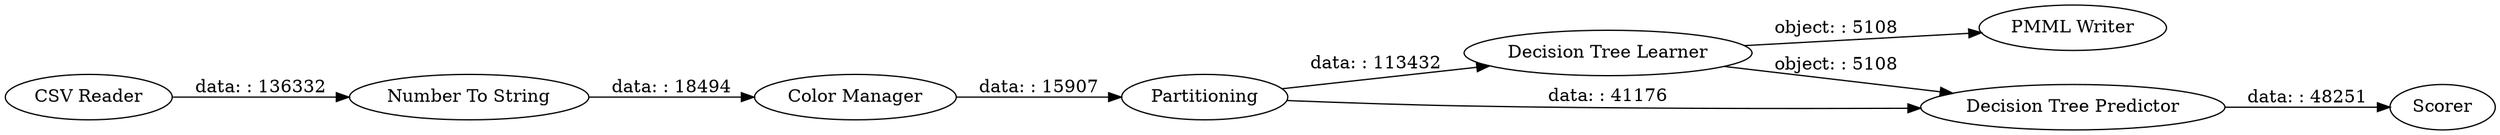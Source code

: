 digraph {
	"8503916985781695447_5" [label="Decision Tree Learner"]
	"8503916985781695447_3" [label="Color Manager"]
	"8503916985781695447_7" [label=Scorer]
	"8503916985781695447_4" [label=Partitioning]
	"8503916985781695447_6" [label="Decision Tree Predictor"]
	"8503916985781695447_8" [label="PMML Writer"]
	"8503916985781695447_1" [label="CSV Reader"]
	"8503916985781695447_2" [label="Number To String"]
	"8503916985781695447_5" -> "8503916985781695447_8" [label="object: : 5108"]
	"8503916985781695447_2" -> "8503916985781695447_3" [label="data: : 18494"]
	"8503916985781695447_3" -> "8503916985781695447_4" [label="data: : 15907"]
	"8503916985781695447_5" -> "8503916985781695447_6" [label="object: : 5108"]
	"8503916985781695447_4" -> "8503916985781695447_6" [label="data: : 41176"]
	"8503916985781695447_4" -> "8503916985781695447_5" [label="data: : 113432"]
	"8503916985781695447_6" -> "8503916985781695447_7" [label="data: : 48251"]
	"8503916985781695447_1" -> "8503916985781695447_2" [label="data: : 136332"]
	rankdir=LR
}
